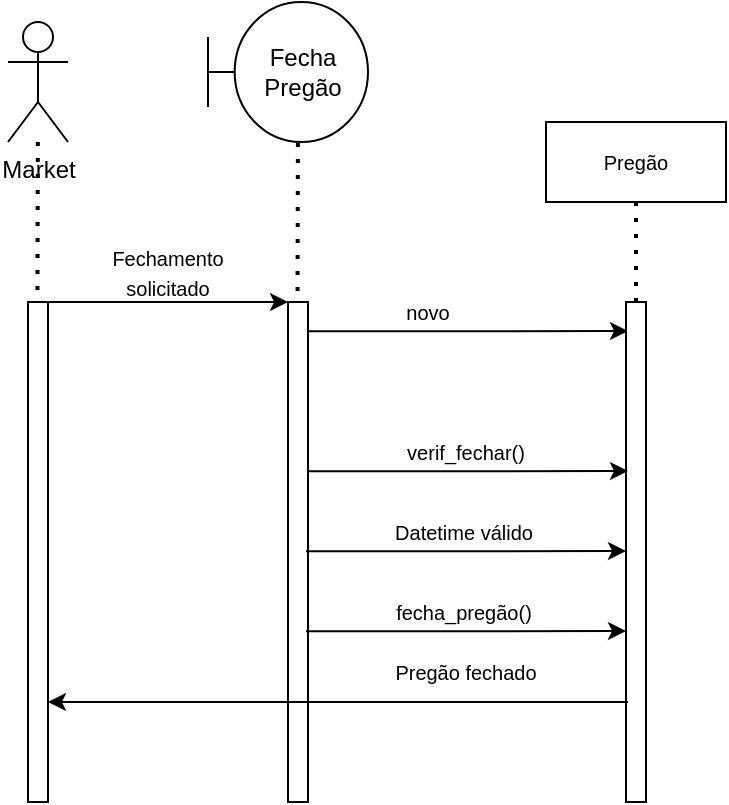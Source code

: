 <mxfile version="18.0.6" type="device"><diagram id="3GbrMOXDuDPb5rGh8TYi" name="Página-1"><mxGraphModel dx="702" dy="865" grid="1" gridSize="10" guides="1" tooltips="1" connect="1" arrows="1" fold="1" page="1" pageScale="1" pageWidth="827" pageHeight="1169" math="0" shadow="0"><root><mxCell id="0"/><mxCell id="1" parent="0"/><mxCell id="QKYuMyMJL-bhICbYygD2-1" value="Market" style="shape=umlActor;verticalLabelPosition=bottom;verticalAlign=top;html=1;outlineConnect=0;" vertex="1" parent="1"><mxGeometry x="100" y="170" width="30" height="60" as="geometry"/></mxCell><mxCell id="QKYuMyMJL-bhICbYygD2-2" value="" style="html=1;points=[];perimeter=orthogonalPerimeter;" vertex="1" parent="1"><mxGeometry x="110" y="310" width="10" height="250" as="geometry"/></mxCell><mxCell id="QKYuMyMJL-bhICbYygD2-3" value="" style="endArrow=none;dashed=1;html=1;dashPattern=1 3;strokeWidth=2;rounded=0;entryX=0.472;entryY=-0.002;entryDx=0;entryDy=0;entryPerimeter=0;" edge="1" parent="1" source="QKYuMyMJL-bhICbYygD2-1" target="QKYuMyMJL-bhICbYygD2-2"><mxGeometry width="50" height="50" relative="1" as="geometry"><mxPoint x="340" y="470" as="sourcePoint"/><mxPoint x="115" y="300" as="targetPoint"/></mxGeometry></mxCell><mxCell id="QKYuMyMJL-bhICbYygD2-4" value="" style="html=1;points=[];perimeter=orthogonalPerimeter;" vertex="1" parent="1"><mxGeometry x="240" y="310" width="10" height="250" as="geometry"/></mxCell><mxCell id="QKYuMyMJL-bhICbYygD2-5" value="" style="endArrow=classic;html=1;rounded=0;exitX=1;exitY=0.04;exitDx=0;exitDy=0;exitPerimeter=0;entryX=0;entryY=0.04;entryDx=0;entryDy=0;entryPerimeter=0;" edge="1" parent="1"><mxGeometry width="50" height="50" relative="1" as="geometry"><mxPoint x="120" y="310" as="sourcePoint"/><mxPoint x="240" y="310" as="targetPoint"/><Array as="points"><mxPoint x="210" y="310"/></Array></mxGeometry></mxCell><mxCell id="QKYuMyMJL-bhICbYygD2-6" value="" style="endArrow=none;dashed=1;html=1;dashPattern=1 3;strokeWidth=2;rounded=0;entryX=0.472;entryY=-0.002;entryDx=0;entryDy=0;entryPerimeter=0;" edge="1" parent="1"><mxGeometry width="50" height="50" relative="1" as="geometry"><mxPoint x="244.963" y="230.5" as="sourcePoint"/><mxPoint x="244.76" y="310" as="targetPoint"/></mxGeometry></mxCell><mxCell id="QKYuMyMJL-bhICbYygD2-7" value="Fecha Pregão" style="shape=umlBoundary;whiteSpace=wrap;html=1;" vertex="1" parent="1"><mxGeometry x="200" y="160" width="80" height="70" as="geometry"/></mxCell><mxCell id="QKYuMyMJL-bhICbYygD2-8" value="&lt;span style=&quot;font-size: 10px;&quot;&gt;Fechamento solicitado&lt;/span&gt;" style="text;html=1;strokeColor=none;fillColor=none;align=center;verticalAlign=middle;whiteSpace=wrap;rounded=0;" vertex="1" parent="1"><mxGeometry x="140" y="280" width="80" height="30" as="geometry"/></mxCell><mxCell id="QKYuMyMJL-bhICbYygD2-9" value="" style="endArrow=classic;html=1;rounded=0;exitX=1;exitY=0.04;exitDx=0;exitDy=0;exitPerimeter=0;entryX=0.1;entryY=0.058;entryDx=0;entryDy=0;entryPerimeter=0;" edge="1" parent="1" target="QKYuMyMJL-bhICbYygD2-12"><mxGeometry width="50" height="50" relative="1" as="geometry"><mxPoint x="250" y="324.58" as="sourcePoint"/><mxPoint x="370" y="324.58" as="targetPoint"/><Array as="points"><mxPoint x="340" y="324.58"/></Array></mxGeometry></mxCell><mxCell id="QKYuMyMJL-bhICbYygD2-10" value="Pregão" style="rounded=0;whiteSpace=wrap;html=1;fontSize=10;" vertex="1" parent="1"><mxGeometry x="369" y="220" width="90" height="40" as="geometry"/></mxCell><mxCell id="QKYuMyMJL-bhICbYygD2-11" value="&lt;font style=&quot;font-size: 10px;&quot;&gt;novo&lt;/font&gt;" style="text;html=1;strokeColor=none;fillColor=none;align=center;verticalAlign=middle;whiteSpace=wrap;rounded=0;" vertex="1" parent="1"><mxGeometry x="270" y="300" width="80" height="30" as="geometry"/></mxCell><mxCell id="QKYuMyMJL-bhICbYygD2-12" value="" style="html=1;points=[];perimeter=orthogonalPerimeter;fontSize=10;" vertex="1" parent="1"><mxGeometry x="409" y="310" width="10" height="250" as="geometry"/></mxCell><mxCell id="QKYuMyMJL-bhICbYygD2-13" value="" style="endArrow=none;dashed=1;html=1;dashPattern=1 3;strokeWidth=2;rounded=0;fontSize=10;entryX=0.5;entryY=1;entryDx=0;entryDy=0;" edge="1" parent="1" target="QKYuMyMJL-bhICbYygD2-10"><mxGeometry width="50" height="50" relative="1" as="geometry"><mxPoint x="414" y="310" as="sourcePoint"/><mxPoint x="220" y="380" as="targetPoint"/></mxGeometry></mxCell><mxCell id="QKYuMyMJL-bhICbYygD2-14" value="" style="endArrow=classic;html=1;rounded=0;exitX=1;exitY=0.04;exitDx=0;exitDy=0;exitPerimeter=0;entryX=0.1;entryY=0.338;entryDx=0;entryDy=0;entryPerimeter=0;" edge="1" parent="1" target="QKYuMyMJL-bhICbYygD2-12"><mxGeometry width="50" height="50" relative="1" as="geometry"><mxPoint x="250" y="394.58" as="sourcePoint"/><mxPoint x="370" y="394.58" as="targetPoint"/><Array as="points"><mxPoint x="340" y="394.58"/></Array></mxGeometry></mxCell><mxCell id="QKYuMyMJL-bhICbYygD2-15" value="&lt;font style=&quot;font-size: 10px;&quot;&gt;verif_fechar()&lt;/font&gt;" style="text;html=1;strokeColor=none;fillColor=none;align=center;verticalAlign=middle;whiteSpace=wrap;rounded=0;" vertex="1" parent="1"><mxGeometry x="289" y="370" width="80" height="30" as="geometry"/></mxCell><mxCell id="QKYuMyMJL-bhICbYygD2-16" value="" style="endArrow=classic;html=1;rounded=0;fontSize=10;entryX=1;entryY=0.8;entryDx=0;entryDy=0;entryPerimeter=0;" edge="1" parent="1" target="QKYuMyMJL-bhICbYygD2-2"><mxGeometry width="50" height="50" relative="1" as="geometry"><mxPoint x="410" y="510" as="sourcePoint"/><mxPoint x="280" y="430" as="targetPoint"/></mxGeometry></mxCell><mxCell id="QKYuMyMJL-bhICbYygD2-17" value="&lt;font style=&quot;font-size: 10px;&quot;&gt;Pregão fechado&lt;/font&gt;" style="text;html=1;strokeColor=none;fillColor=none;align=center;verticalAlign=middle;whiteSpace=wrap;rounded=0;" vertex="1" parent="1"><mxGeometry x="279" y="480" width="100" height="30" as="geometry"/></mxCell><mxCell id="QKYuMyMJL-bhICbYygD2-18" value="" style="endArrow=classic;html=1;rounded=0;exitX=1;exitY=0.04;exitDx=0;exitDy=0;exitPerimeter=0;entryX=0.1;entryY=0.338;entryDx=0;entryDy=0;entryPerimeter=0;" edge="1" parent="1"><mxGeometry width="50" height="50" relative="1" as="geometry"><mxPoint x="249" y="434.58" as="sourcePoint"/><mxPoint x="409" y="434.5" as="targetPoint"/><Array as="points"><mxPoint x="339" y="434.58"/></Array></mxGeometry></mxCell><mxCell id="QKYuMyMJL-bhICbYygD2-19" value="&lt;font style=&quot;font-size: 10px;&quot;&gt;Datetime válido&lt;/font&gt;" style="text;html=1;strokeColor=none;fillColor=none;align=center;verticalAlign=middle;whiteSpace=wrap;rounded=0;" vertex="1" parent="1"><mxGeometry x="288" y="410" width="80" height="30" as="geometry"/></mxCell><mxCell id="QKYuMyMJL-bhICbYygD2-21" value="" style="endArrow=classic;html=1;rounded=0;exitX=1;exitY=0.04;exitDx=0;exitDy=0;exitPerimeter=0;entryX=0.1;entryY=0.338;entryDx=0;entryDy=0;entryPerimeter=0;" edge="1" parent="1"><mxGeometry width="50" height="50" relative="1" as="geometry"><mxPoint x="249" y="474.58" as="sourcePoint"/><mxPoint x="409" y="474.5" as="targetPoint"/><Array as="points"><mxPoint x="339" y="474.58"/></Array></mxGeometry></mxCell><mxCell id="QKYuMyMJL-bhICbYygD2-22" value="&lt;font style=&quot;font-size: 10px;&quot;&gt;fecha_pregão()&lt;/font&gt;" style="text;html=1;strokeColor=none;fillColor=none;align=center;verticalAlign=middle;whiteSpace=wrap;rounded=0;" vertex="1" parent="1"><mxGeometry x="288" y="450" width="80" height="30" as="geometry"/></mxCell></root></mxGraphModel></diagram></mxfile>